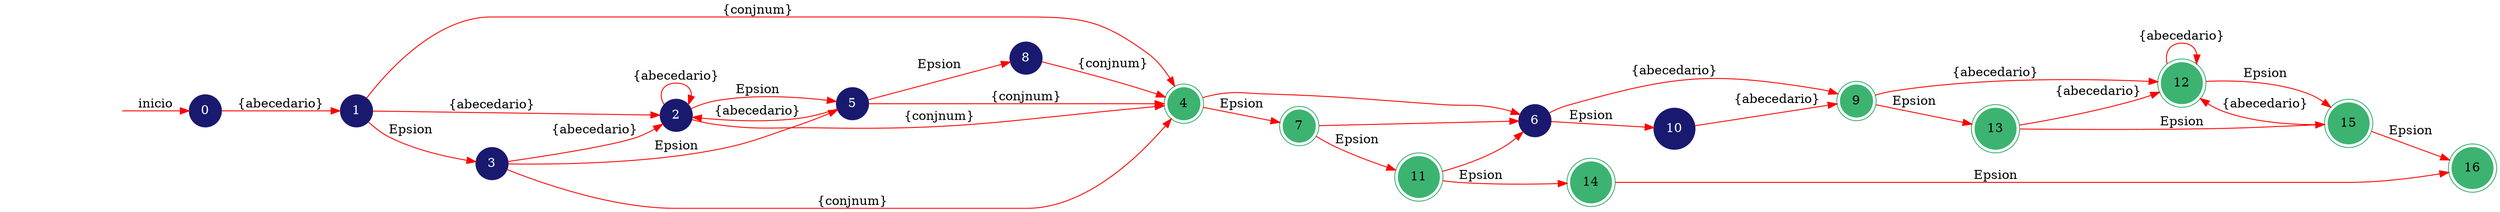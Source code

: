 digraph AFD {
	rankdir=LR;
	node [shape=doublecircle, style = filled,color = mediumseagreen]; "4" "7" "9" "11" "12" "13" "14" "15" "16";
	node [shape=circle];
	node [color=midnightblue,fontcolor=white];
	edge [color=red];
	secret_node [style=invis];
	secret_node -> "0" [label="inicio"];
	"0" -> "1" [label="{abecedario}"];
	"1" -> "2" [label="{abecedario}"];
	"1" -> "3" [label="Epsion"];
	"1" -> "4" [label="{conjnum}"];
	"2" -> "2" [label="{abecedario}"];
	"2" -> "5" [label="Epsion"];
	"2" -> "4" [label="{conjnum}"];
	"3" -> "2" [label="{abecedario}"];
	"3" -> "5" [label="Epsion"];
	"3" -> "4" [label="{conjnum}"];
	"4" -> "6" [label="\n"];
	"4" -> "7" [label="Epsion"];
	"5" -> "2" [label="{abecedario}"];
	"5" -> "8" [label="Epsion"];
	"5" -> "4" [label="{conjnum}"];
	"6" -> "9" [label="{abecedario}"];
	"6" -> "10" [label="Epsion"];
	"7" -> "6" [label="\n"];
	"7" -> "11" [label="Epsion"];
	"8" -> "4" [label="{conjnum}"];
	"9" -> "12" [label="{abecedario}"];
	"9" -> "13" [label="Epsion"];
	"10" -> "9" [label="{abecedario}"];
	"11" -> "6" [label="\n"];
	"11" -> "14" [label="Epsion"];
	"12" -> "12" [label="{abecedario}"];
	"12" -> "15" [label="Epsion"];
	"13" -> "12" [label="{abecedario}"];
	"13" -> "15" [label="Epsion"];
	"14" -> "16" [label="Epsion"];
	"15" -> "12" [label="{abecedario}"];
	"15" -> "16" [label="Epsion"];
}